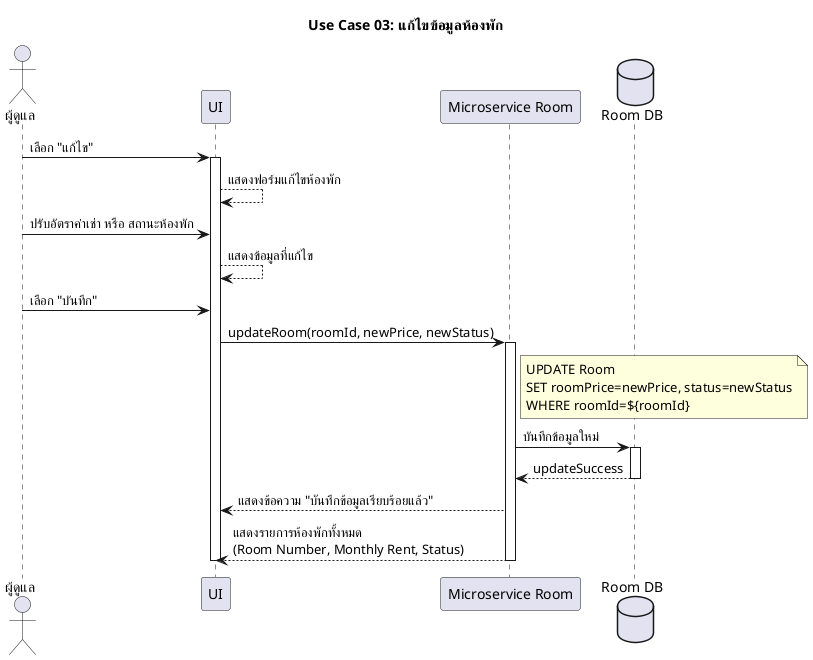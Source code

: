 @startuml
skinparam defaultFontName "TH Sarabun New"
title Use Case 03: แก้ไขข้อมูลห้องพัก
actor "ผู้ดูแล" as Admin
participant "UI" as UI
participant "Microservice Room" as MSROOM
database "Room DB" as RoomDB


Admin -> UI      : เลือก "แก้ไข"
activate UI

UI --> UI       : แสดงฟอร์มแก้ไขห้องพัก

Admin -> UI      : ปรับอัตราค่าเช่า หรือ สถานะห้องพัก
UI --> UI       : แสดงข้อมูลที่แก้ไข

Admin -> UI      : เลือก "บันทึก"
UI -> MSROOM    : updateRoom(roomId, newPrice, newStatus)
activate MSROOM


note right of  MSROOM
UPDATE Room
SET roomPrice=newPrice, status=newStatus
WHERE roomId=${roomId}
end note
MSROOM -> RoomDB: บันทึกข้อมูลใหม่
activate RoomDB


RoomDB --> MSROOM: updateSuccess
deactivate RoomDB

MSROOM --> UI    : แสดงข้อความ "บันทึกข้อมูลเรียบร้อยแล้ว"
MSROOM --> UI    : แสดงรายการห้องพักทั้งหมด\n(Room Number, Monthly Rent, Status)

deactivate MSROOM
deactivate UI

@enduml